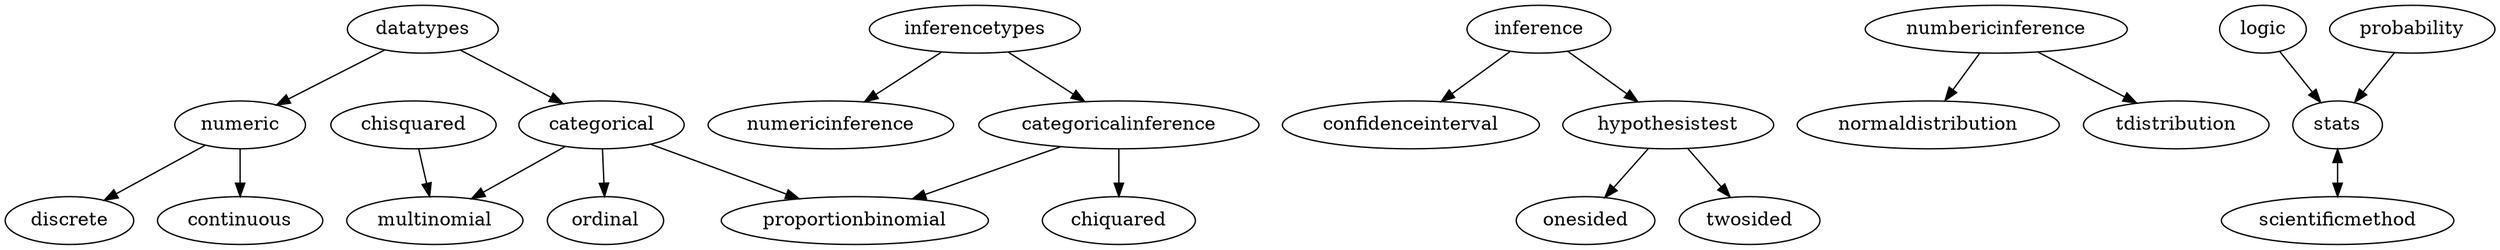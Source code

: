 digraph d {
  datatypes -> {numeric,categorical}
  numeric -> {discrete, continuous}
  categorical -> {ordinal, proportionbinomial, multinomial}
  inference -> {confidenceinterval, hypothesistest}
  inferencetypes ->  {numericinference, categoricalinference}
  categoricalinference -> {proportionbinomial, chiquared}
  chisquared -> multinomial
  numbericinference -> {normaldistribution, tdistribution}
  hypothesistest -> {onesided, twosided}
  stats -> scientificmethod [dir="both"]
  logic -> stats
  probability -> stats
}  